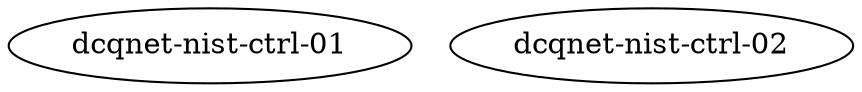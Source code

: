 graph pni_network {
   "dcqnet-nist-ctrl-01" [function="dcqnet-ctrl"  os="ocnos" mgmt_ip="10.11.200.13" ports="54" username="ocnos" password="ocnos"]
   "dcqnet-nist-ctrl-02" [function="dcqnet-ctrl"  os="ocnos" mgmt_ip="10.11.202.2" ports="54" username="ocnos" password="ocnos"]
}
